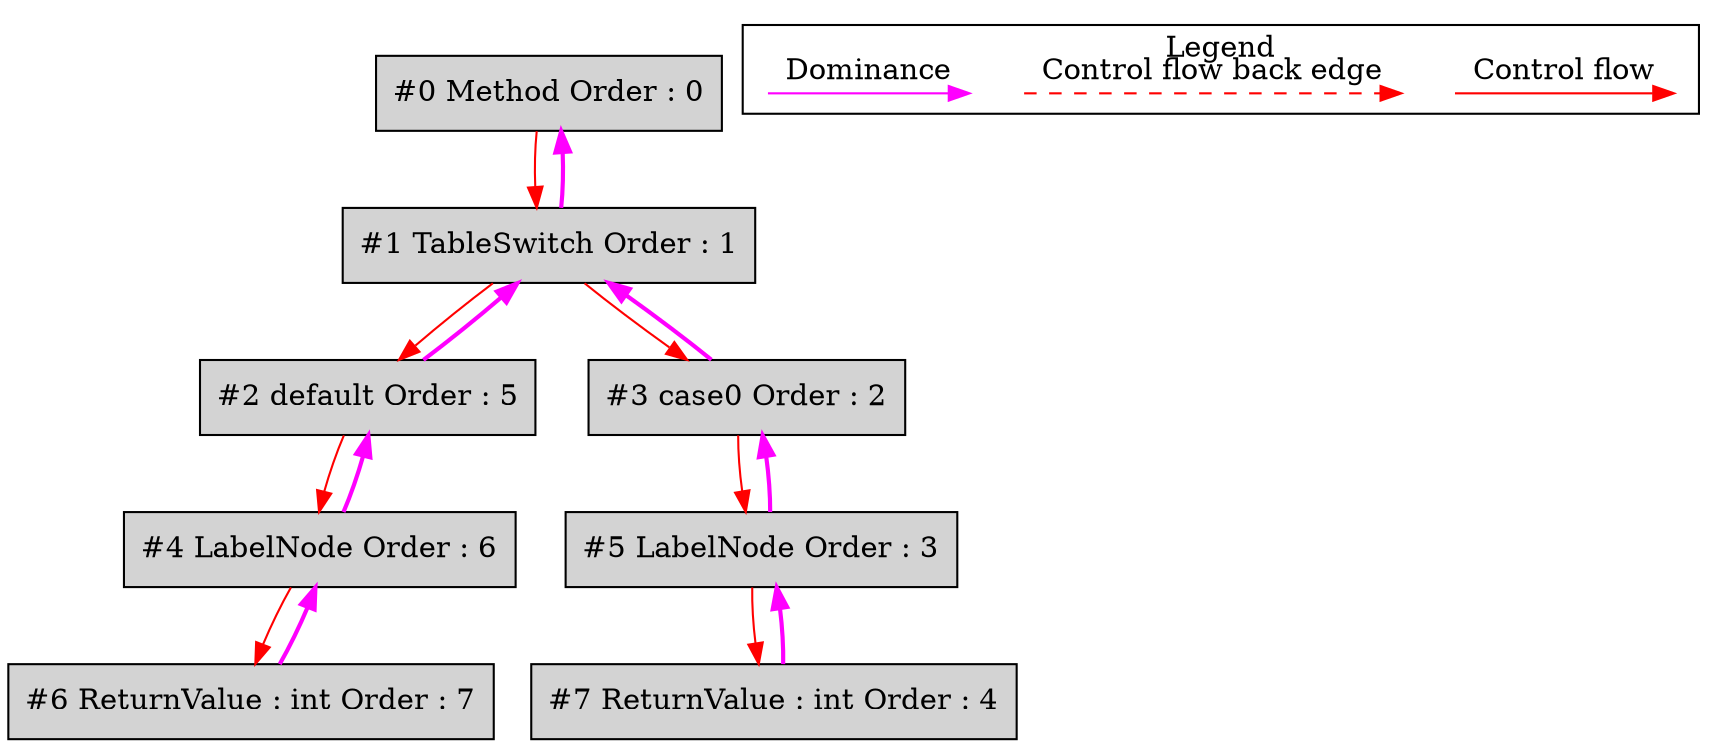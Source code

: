 digraph debugoutput {
 ordering="in";
 node0[label="#0 Method Order : 0",shape=box, fillcolor=lightgrey, style=filled];
 node1[label="#1 TableSwitch Order : 1",shape=box, fillcolor=lightgrey, style=filled];
 node1 -> node0[dir="forward" color="fuchsia" penwidth="2"];
 node0 -> node1[labeldistance=2, color=red, fontcolor=red];
 node2[label="#2 default Order : 5",shape=box, fillcolor=lightgrey, style=filled];
 node2 -> node1[dir="forward" color="fuchsia" penwidth="2"];
 node1 -> node2[labeldistance=2, color=red, fontcolor=red];
 node3[label="#3 case0 Order : 2",shape=box, fillcolor=lightgrey, style=filled];
 node3 -> node1[dir="forward" color="fuchsia" penwidth="2"];
 node1 -> node3[labeldistance=2, color=red, fontcolor=red];
 node4[label="#4 LabelNode Order : 6",shape=box, fillcolor=lightgrey, style=filled];
 node4 -> node2[dir="forward" color="fuchsia" penwidth="2"];
 node2 -> node4[labeldistance=2, color=red, fontcolor=red];
 node5[label="#5 LabelNode Order : 3",shape=box, fillcolor=lightgrey, style=filled];
 node5 -> node3[dir="forward" color="fuchsia" penwidth="2"];
 node3 -> node5[labeldistance=2, color=red, fontcolor=red];
 node6[label="#6 ReturnValue : int Order : 7",shape=box, fillcolor=lightgrey, style=filled];
 node6 -> node4[dir="forward" color="fuchsia" penwidth="2"];
 node4 -> node6[labeldistance=2, color=red, fontcolor=red];
 node7[label="#7 ReturnValue : int Order : 4",shape=box, fillcolor=lightgrey, style=filled];
 node7 -> node5[dir="forward" color="fuchsia" penwidth="2"];
 node5 -> node7[labeldistance=2, color=red, fontcolor=red];
 subgraph cluster_000 {
  label = "Legend";
  node [shape=point]
  {
   rank=same;
   c0 [style = invis];
   c1 [style = invis];
   c2 [style = invis];
   c3 [style = invis];
   d8 [style = invis];
   d9 [style = invis];

  }
  c0 -> c1 [label="Control flow", style=solid, color=red]
  c2 -> c3 [label="Control flow back edge", style=dashed, color=red]
  d8 -> d9 [label="Dominance", color=fuchsia, style=solid]
 }

}
